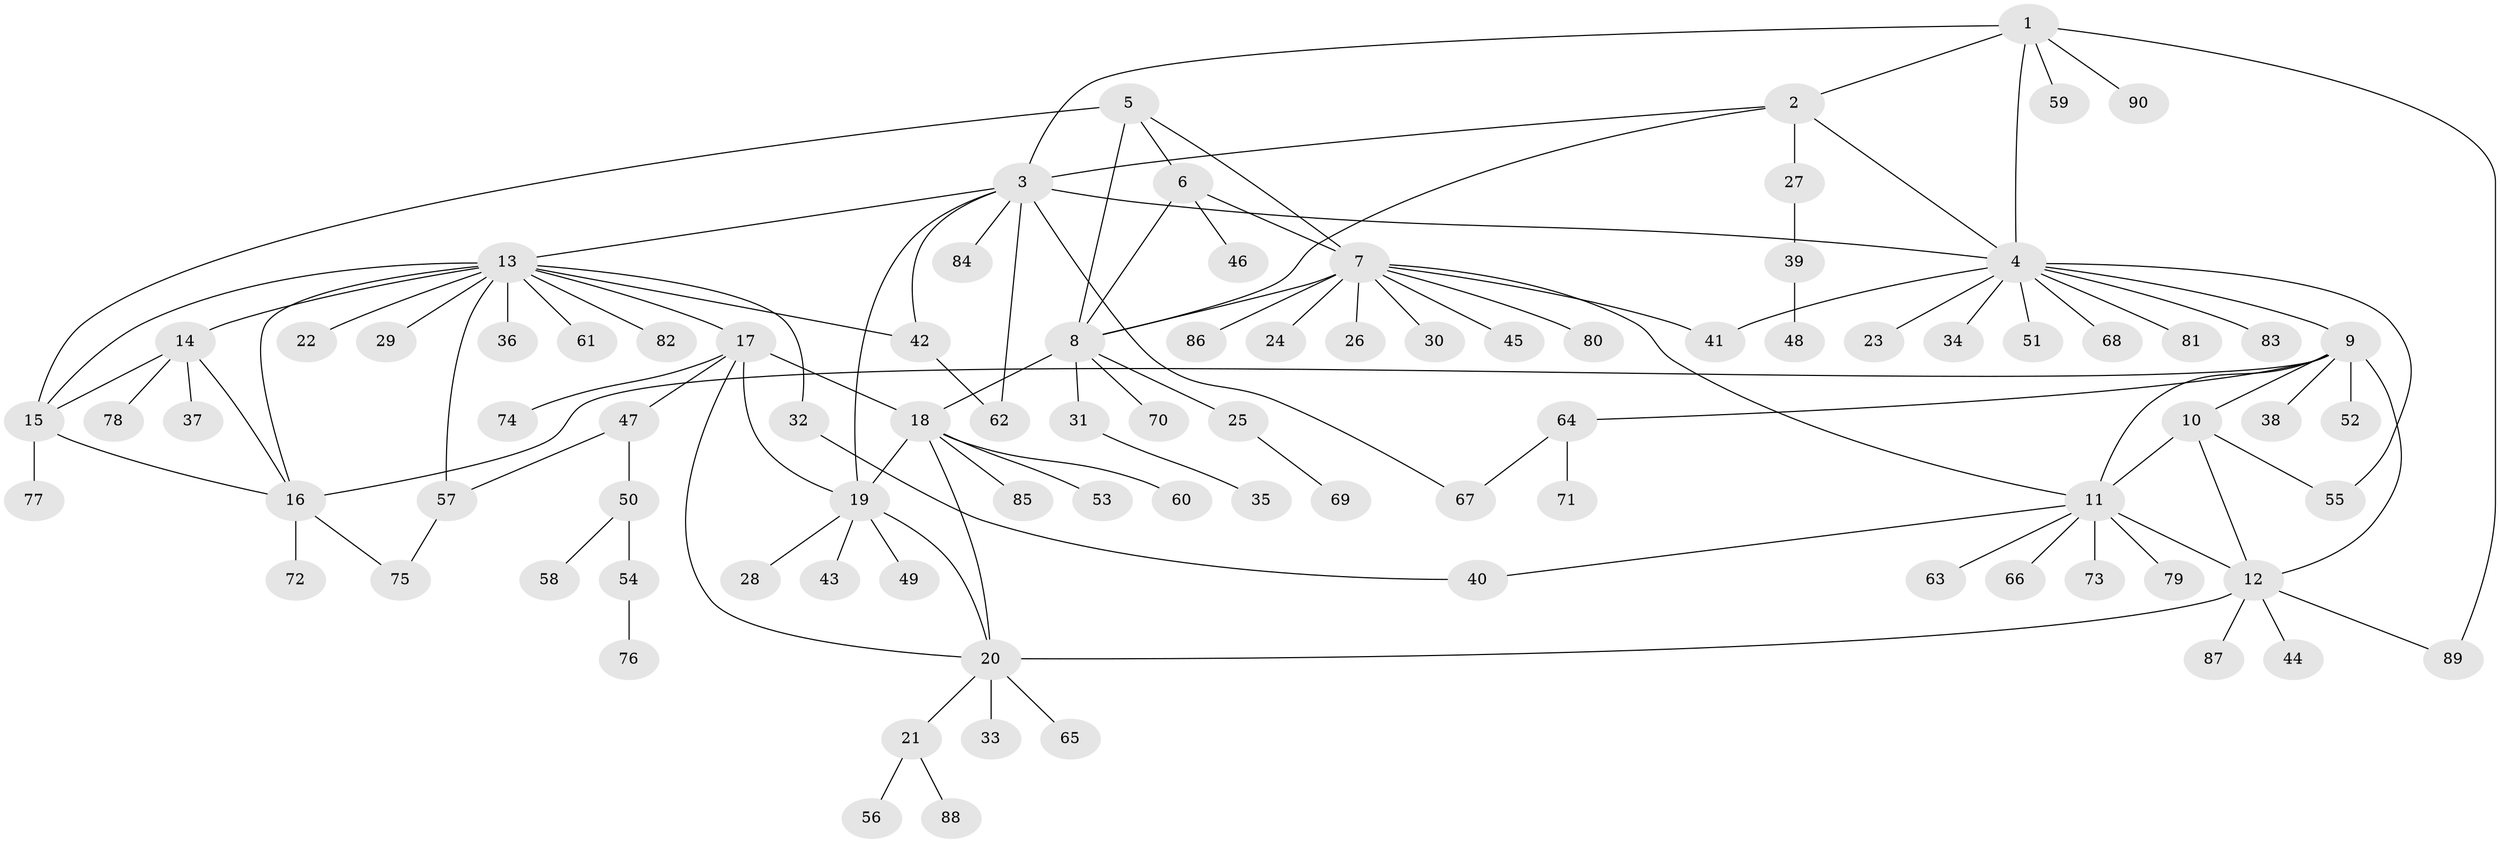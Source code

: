 // Generated by graph-tools (version 1.1) at 2025/50/03/09/25 03:50:34]
// undirected, 90 vertices, 119 edges
graph export_dot {
graph [start="1"]
  node [color=gray90,style=filled];
  1;
  2;
  3;
  4;
  5;
  6;
  7;
  8;
  9;
  10;
  11;
  12;
  13;
  14;
  15;
  16;
  17;
  18;
  19;
  20;
  21;
  22;
  23;
  24;
  25;
  26;
  27;
  28;
  29;
  30;
  31;
  32;
  33;
  34;
  35;
  36;
  37;
  38;
  39;
  40;
  41;
  42;
  43;
  44;
  45;
  46;
  47;
  48;
  49;
  50;
  51;
  52;
  53;
  54;
  55;
  56;
  57;
  58;
  59;
  60;
  61;
  62;
  63;
  64;
  65;
  66;
  67;
  68;
  69;
  70;
  71;
  72;
  73;
  74;
  75;
  76;
  77;
  78;
  79;
  80;
  81;
  82;
  83;
  84;
  85;
  86;
  87;
  88;
  89;
  90;
  1 -- 2;
  1 -- 3;
  1 -- 4;
  1 -- 59;
  1 -- 89;
  1 -- 90;
  2 -- 3;
  2 -- 4;
  2 -- 8;
  2 -- 27;
  3 -- 4;
  3 -- 13;
  3 -- 19;
  3 -- 42;
  3 -- 62;
  3 -- 67;
  3 -- 84;
  4 -- 9;
  4 -- 23;
  4 -- 34;
  4 -- 41;
  4 -- 51;
  4 -- 55;
  4 -- 68;
  4 -- 81;
  4 -- 83;
  5 -- 6;
  5 -- 7;
  5 -- 8;
  5 -- 15;
  6 -- 7;
  6 -- 8;
  6 -- 46;
  7 -- 8;
  7 -- 11;
  7 -- 24;
  7 -- 26;
  7 -- 30;
  7 -- 41;
  7 -- 45;
  7 -- 80;
  7 -- 86;
  8 -- 18;
  8 -- 25;
  8 -- 31;
  8 -- 70;
  9 -- 10;
  9 -- 11;
  9 -- 12;
  9 -- 16;
  9 -- 38;
  9 -- 52;
  9 -- 64;
  10 -- 11;
  10 -- 12;
  10 -- 55;
  11 -- 12;
  11 -- 40;
  11 -- 63;
  11 -- 66;
  11 -- 73;
  11 -- 79;
  12 -- 20;
  12 -- 44;
  12 -- 87;
  12 -- 89;
  13 -- 14;
  13 -- 15;
  13 -- 16;
  13 -- 17;
  13 -- 22;
  13 -- 29;
  13 -- 32;
  13 -- 36;
  13 -- 42;
  13 -- 57;
  13 -- 61;
  13 -- 82;
  14 -- 15;
  14 -- 16;
  14 -- 37;
  14 -- 78;
  15 -- 16;
  15 -- 77;
  16 -- 72;
  16 -- 75;
  17 -- 18;
  17 -- 19;
  17 -- 20;
  17 -- 47;
  17 -- 74;
  18 -- 19;
  18 -- 20;
  18 -- 53;
  18 -- 60;
  18 -- 85;
  19 -- 20;
  19 -- 28;
  19 -- 43;
  19 -- 49;
  20 -- 21;
  20 -- 33;
  20 -- 65;
  21 -- 56;
  21 -- 88;
  25 -- 69;
  27 -- 39;
  31 -- 35;
  32 -- 40;
  39 -- 48;
  42 -- 62;
  47 -- 50;
  47 -- 57;
  50 -- 54;
  50 -- 58;
  54 -- 76;
  57 -- 75;
  64 -- 67;
  64 -- 71;
}
